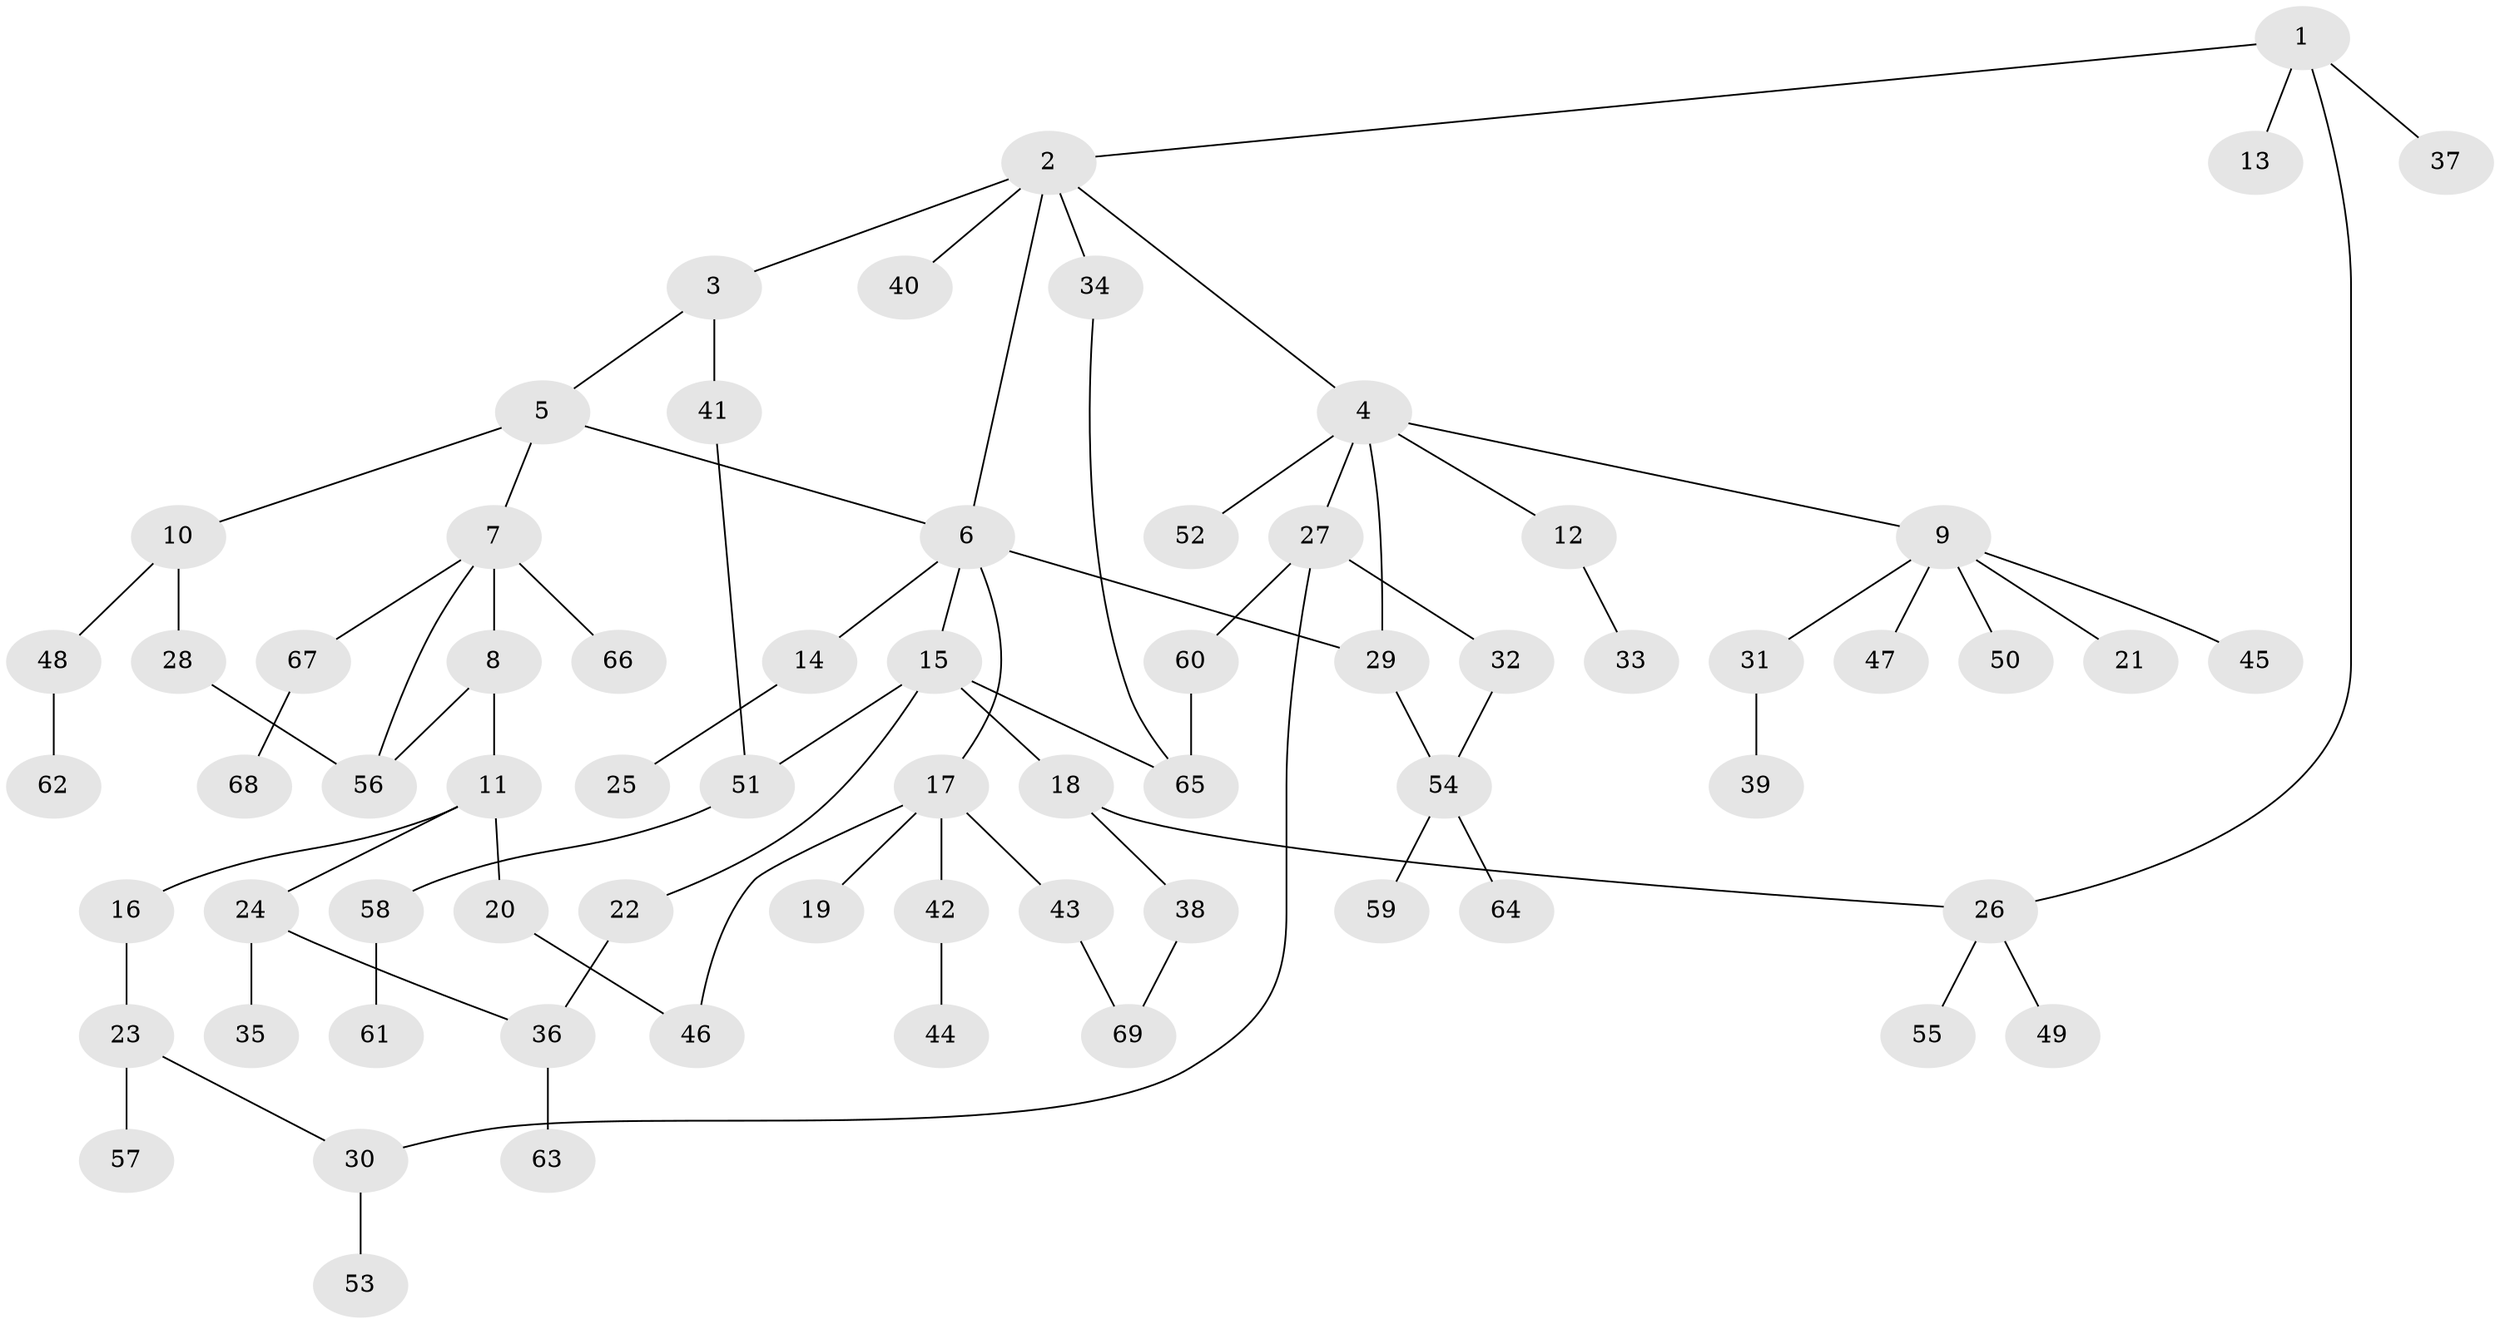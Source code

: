 // coarse degree distribution, {3: 0.17142857142857143, 5: 0.08571428571428572, 4: 0.17142857142857143, 10: 0.02857142857142857, 1: 0.37142857142857144, 2: 0.17142857142857143}
// Generated by graph-tools (version 1.1) at 2025/48/03/04/25 22:48:39]
// undirected, 69 vertices, 81 edges
graph export_dot {
  node [color=gray90,style=filled];
  1;
  2;
  3;
  4;
  5;
  6;
  7;
  8;
  9;
  10;
  11;
  12;
  13;
  14;
  15;
  16;
  17;
  18;
  19;
  20;
  21;
  22;
  23;
  24;
  25;
  26;
  27;
  28;
  29;
  30;
  31;
  32;
  33;
  34;
  35;
  36;
  37;
  38;
  39;
  40;
  41;
  42;
  43;
  44;
  45;
  46;
  47;
  48;
  49;
  50;
  51;
  52;
  53;
  54;
  55;
  56;
  57;
  58;
  59;
  60;
  61;
  62;
  63;
  64;
  65;
  66;
  67;
  68;
  69;
  1 -- 2;
  1 -- 13;
  1 -- 26;
  1 -- 37;
  2 -- 3;
  2 -- 4;
  2 -- 34;
  2 -- 40;
  2 -- 6;
  3 -- 5;
  3 -- 41;
  4 -- 9;
  4 -- 12;
  4 -- 27;
  4 -- 52;
  4 -- 29;
  5 -- 6;
  5 -- 7;
  5 -- 10;
  6 -- 14;
  6 -- 15;
  6 -- 17;
  6 -- 29;
  7 -- 8;
  7 -- 56;
  7 -- 66;
  7 -- 67;
  8 -- 11;
  8 -- 56;
  9 -- 21;
  9 -- 31;
  9 -- 45;
  9 -- 47;
  9 -- 50;
  10 -- 28;
  10 -- 48;
  11 -- 16;
  11 -- 20;
  11 -- 24;
  12 -- 33;
  14 -- 25;
  15 -- 18;
  15 -- 22;
  15 -- 51;
  15 -- 65;
  16 -- 23;
  17 -- 19;
  17 -- 42;
  17 -- 43;
  17 -- 46;
  18 -- 38;
  18 -- 26;
  20 -- 46;
  22 -- 36;
  23 -- 57;
  23 -- 30;
  24 -- 35;
  24 -- 36;
  26 -- 49;
  26 -- 55;
  27 -- 30;
  27 -- 32;
  27 -- 60;
  28 -- 56;
  29 -- 54;
  30 -- 53;
  31 -- 39;
  32 -- 54;
  34 -- 65;
  36 -- 63;
  38 -- 69;
  41 -- 51;
  42 -- 44;
  43 -- 69;
  48 -- 62;
  51 -- 58;
  54 -- 59;
  54 -- 64;
  58 -- 61;
  60 -- 65;
  67 -- 68;
}
